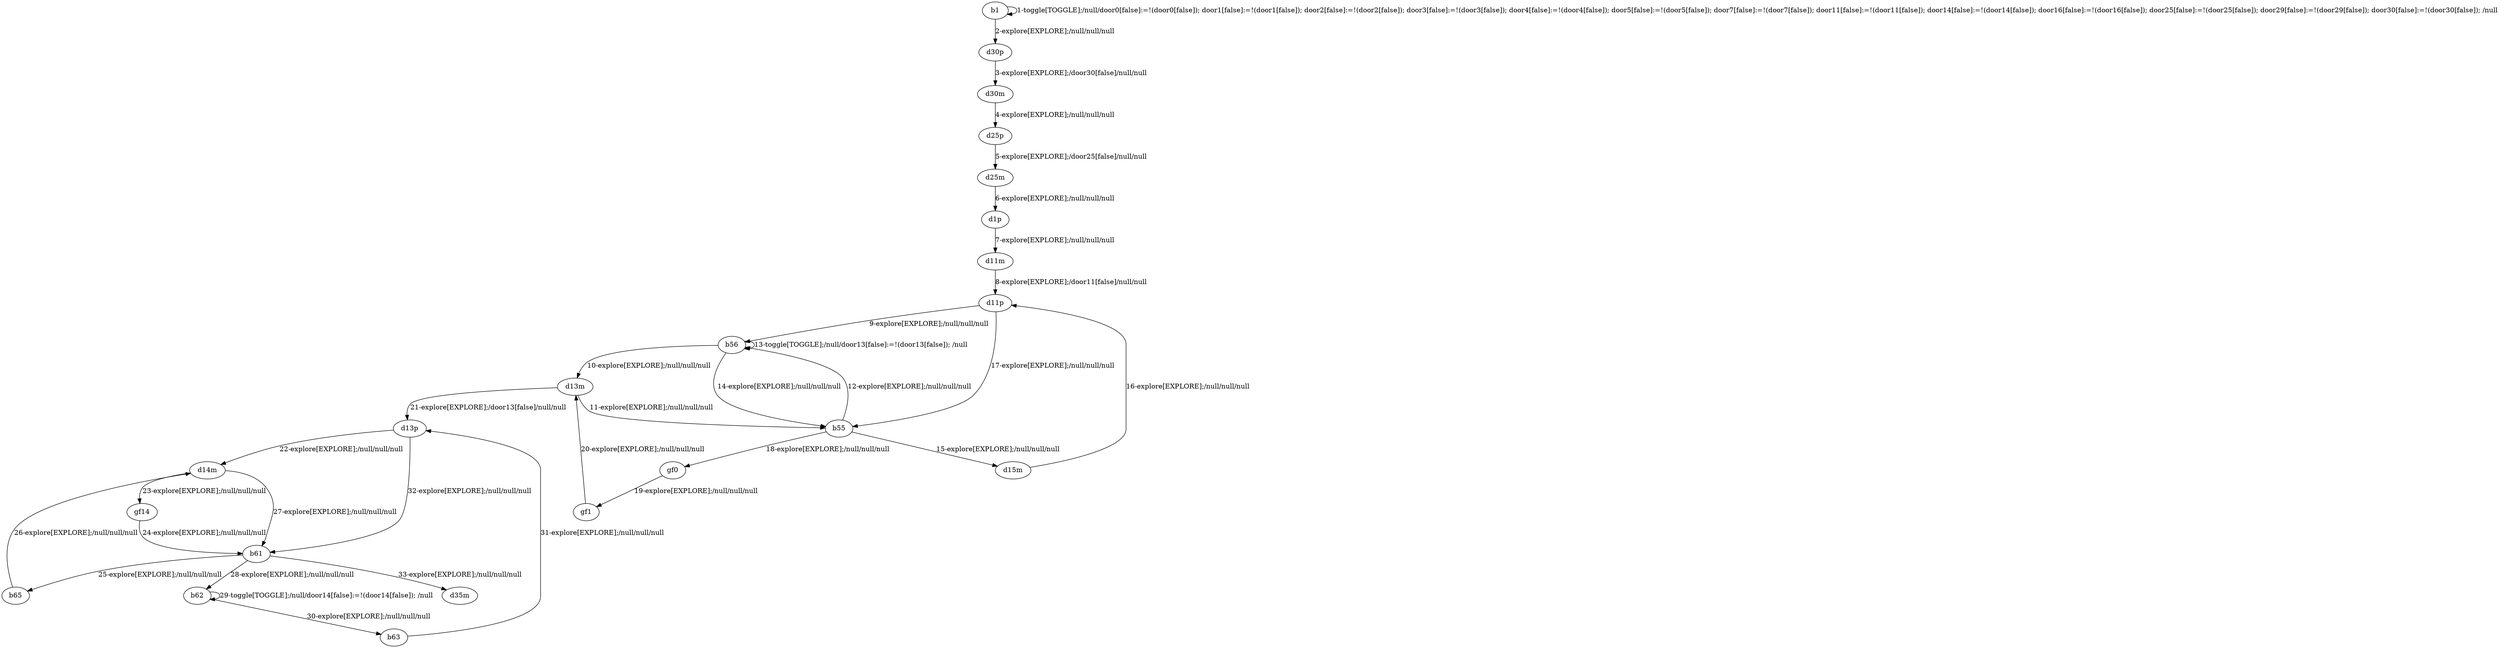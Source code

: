 # Total number of goals covered by this test: 16
# d14m --> gf14
# b55 --> d15m
# b55 --> b56
# b61 --> d35m
# b61 --> b62
# d13m --> b55
# b65 --> d14m
# b63 --> d13p
# d14m --> b61
# b62 --> b63
# d13m --> d13p
# b61 --> b65
# d13p --> d14m
# gf14 --> b61
# d13p --> b61
# b62 --> b62

digraph g {
"b1" -> "b1" [label = "1-toggle[TOGGLE];/null/door0[false]:=!(door0[false]); door1[false]:=!(door1[false]); door2[false]:=!(door2[false]); door3[false]:=!(door3[false]); door4[false]:=!(door4[false]); door5[false]:=!(door5[false]); door7[false]:=!(door7[false]); door11[false]:=!(door11[false]); door14[false]:=!(door14[false]); door16[false]:=!(door16[false]); door25[false]:=!(door25[false]); door29[false]:=!(door29[false]); door30[false]:=!(door30[false]); /null"];
"b1" -> "d30p" [label = "2-explore[EXPLORE];/null/null/null"];
"d30p" -> "d30m" [label = "3-explore[EXPLORE];/door30[false]/null/null"];
"d30m" -> "d25p" [label = "4-explore[EXPLORE];/null/null/null"];
"d25p" -> "d25m" [label = "5-explore[EXPLORE];/door25[false]/null/null"];
"d25m" -> "d1p" [label = "6-explore[EXPLORE];/null/null/null"];
"d1p" -> "d11m" [label = "7-explore[EXPLORE];/null/null/null"];
"d11m" -> "d11p" [label = "8-explore[EXPLORE];/door11[false]/null/null"];
"d11p" -> "b56" [label = "9-explore[EXPLORE];/null/null/null"];
"b56" -> "d13m" [label = "10-explore[EXPLORE];/null/null/null"];
"d13m" -> "b55" [label = "11-explore[EXPLORE];/null/null/null"];
"b55" -> "b56" [label = "12-explore[EXPLORE];/null/null/null"];
"b56" -> "b56" [label = "13-toggle[TOGGLE];/null/door13[false]:=!(door13[false]); /null"];
"b56" -> "b55" [label = "14-explore[EXPLORE];/null/null/null"];
"b55" -> "d15m" [label = "15-explore[EXPLORE];/null/null/null"];
"d15m" -> "d11p" [label = "16-explore[EXPLORE];/null/null/null"];
"d11p" -> "b55" [label = "17-explore[EXPLORE];/null/null/null"];
"b55" -> "gf0" [label = "18-explore[EXPLORE];/null/null/null"];
"gf0" -> "gf1" [label = "19-explore[EXPLORE];/null/null/null"];
"gf1" -> "d13m" [label = "20-explore[EXPLORE];/null/null/null"];
"d13m" -> "d13p" [label = "21-explore[EXPLORE];/door13[false]/null/null"];
"d13p" -> "d14m" [label = "22-explore[EXPLORE];/null/null/null"];
"d14m" -> "gf14" [label = "23-explore[EXPLORE];/null/null/null"];
"gf14" -> "b61" [label = "24-explore[EXPLORE];/null/null/null"];
"b61" -> "b65" [label = "25-explore[EXPLORE];/null/null/null"];
"b65" -> "d14m" [label = "26-explore[EXPLORE];/null/null/null"];
"d14m" -> "b61" [label = "27-explore[EXPLORE];/null/null/null"];
"b61" -> "b62" [label = "28-explore[EXPLORE];/null/null/null"];
"b62" -> "b62" [label = "29-toggle[TOGGLE];/null/door14[false]:=!(door14[false]); /null"];
"b62" -> "b63" [label = "30-explore[EXPLORE];/null/null/null"];
"b63" -> "d13p" [label = "31-explore[EXPLORE];/null/null/null"];
"d13p" -> "b61" [label = "32-explore[EXPLORE];/null/null/null"];
"b61" -> "d35m" [label = "33-explore[EXPLORE];/null/null/null"];
}